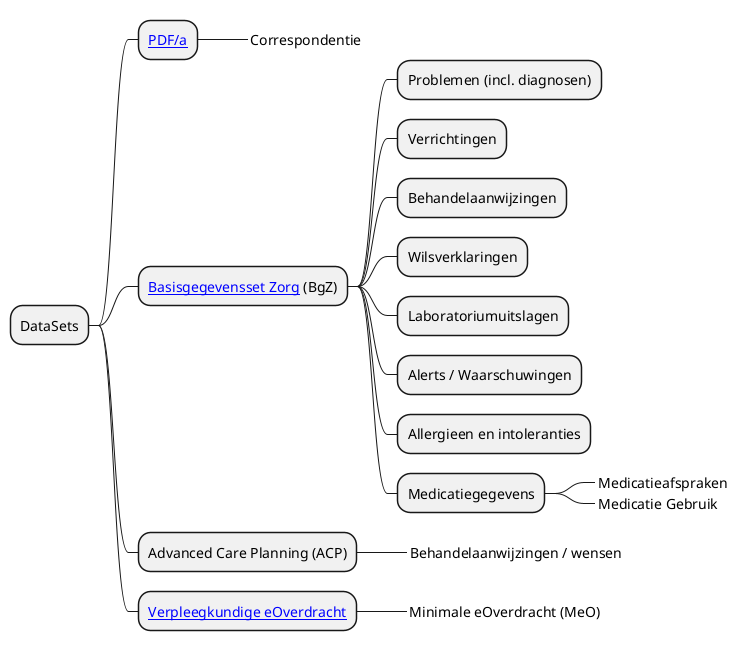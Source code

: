 @startmindmap
* DataSets
** [[https://informatiestandaarden.nictiz.nl/wiki/MedMij:V2020.01/OntwerpPDFA PDF/a]]
***_ Correspondentie
** [[https://informatiestandaarden.nictiz.nl/wiki/MedMij:V2020.01/OntwerpBGZ_2017 Basisgegevensset Zorg]] (BgZ)
*** Problemen (incl. diagnosen)
*** Verrichtingen
*** Behandelaanwijzingen
*** Wilsverklaringen
*** Laboratoriumuitslagen
*** Alerts / Waarschuwingen
*** Allergieen en intoleranties
*** Medicatiegegevens
****_ Medicatieafspraken
****_ Medicatie Gebruik
** Advanced Care Planning (ACP)
***_ Behandelaanwijzingen / wensen
** [[https://informatiestandaarden.nictiz.nl/wiki/Landingspagina_Verpleegkundige_Zorg Verpleegkundige eOverdracht]]
***_ Minimale eOverdracht (MeO) 
@endmindmap